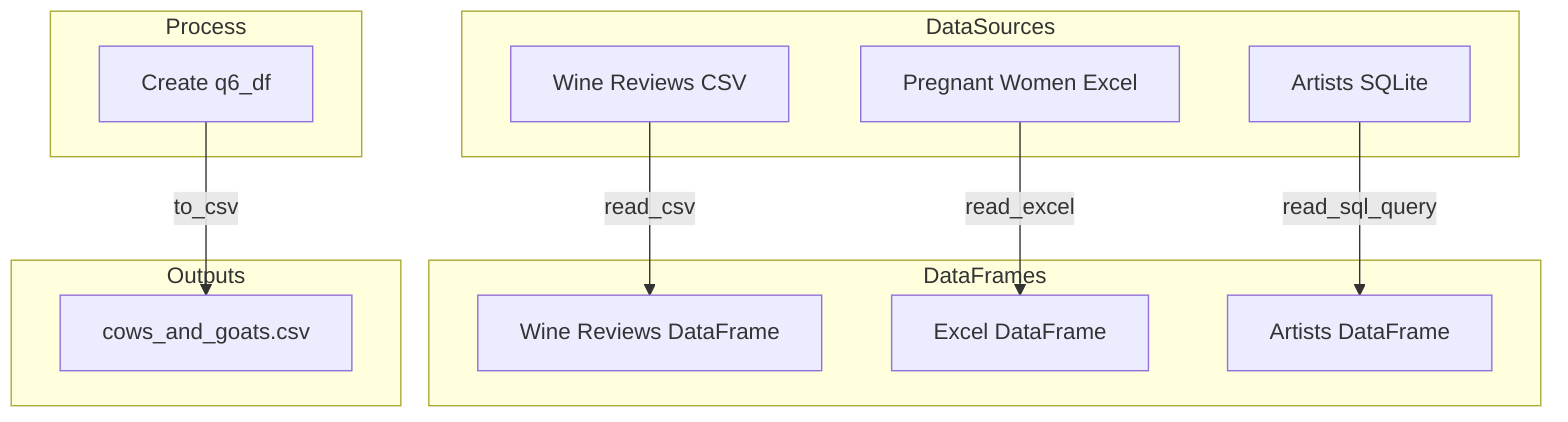 flowchart TD
    subgraph DataSources
        A1["Wine Reviews CSV"]
        A2["Pregnant Women Excel"]
        A3["Artists SQLite"]
    end
    subgraph DataFrames
        B1["Wine Reviews DataFrame"]
        B2["Excel DataFrame"]
        B3["Artists DataFrame"]
    end
    subgraph Outputs
        C1["cows_and_goats.csv"]
    end
    subgraph Process
        D1["Create q6_df"]
    end
    A1 -->|read_csv| B1
    A2 -->|read_excel| B2
    A3 -->|read_sql_query| B3
    D1 -->|to_csv| C1
    %% Comments for clarity
    %% A1, A2, A3: These are data sources
    %% B1, B2, B3: DataFrames created from respective sources
    %% D1: Process to create q6_df and subsequently output to CSV